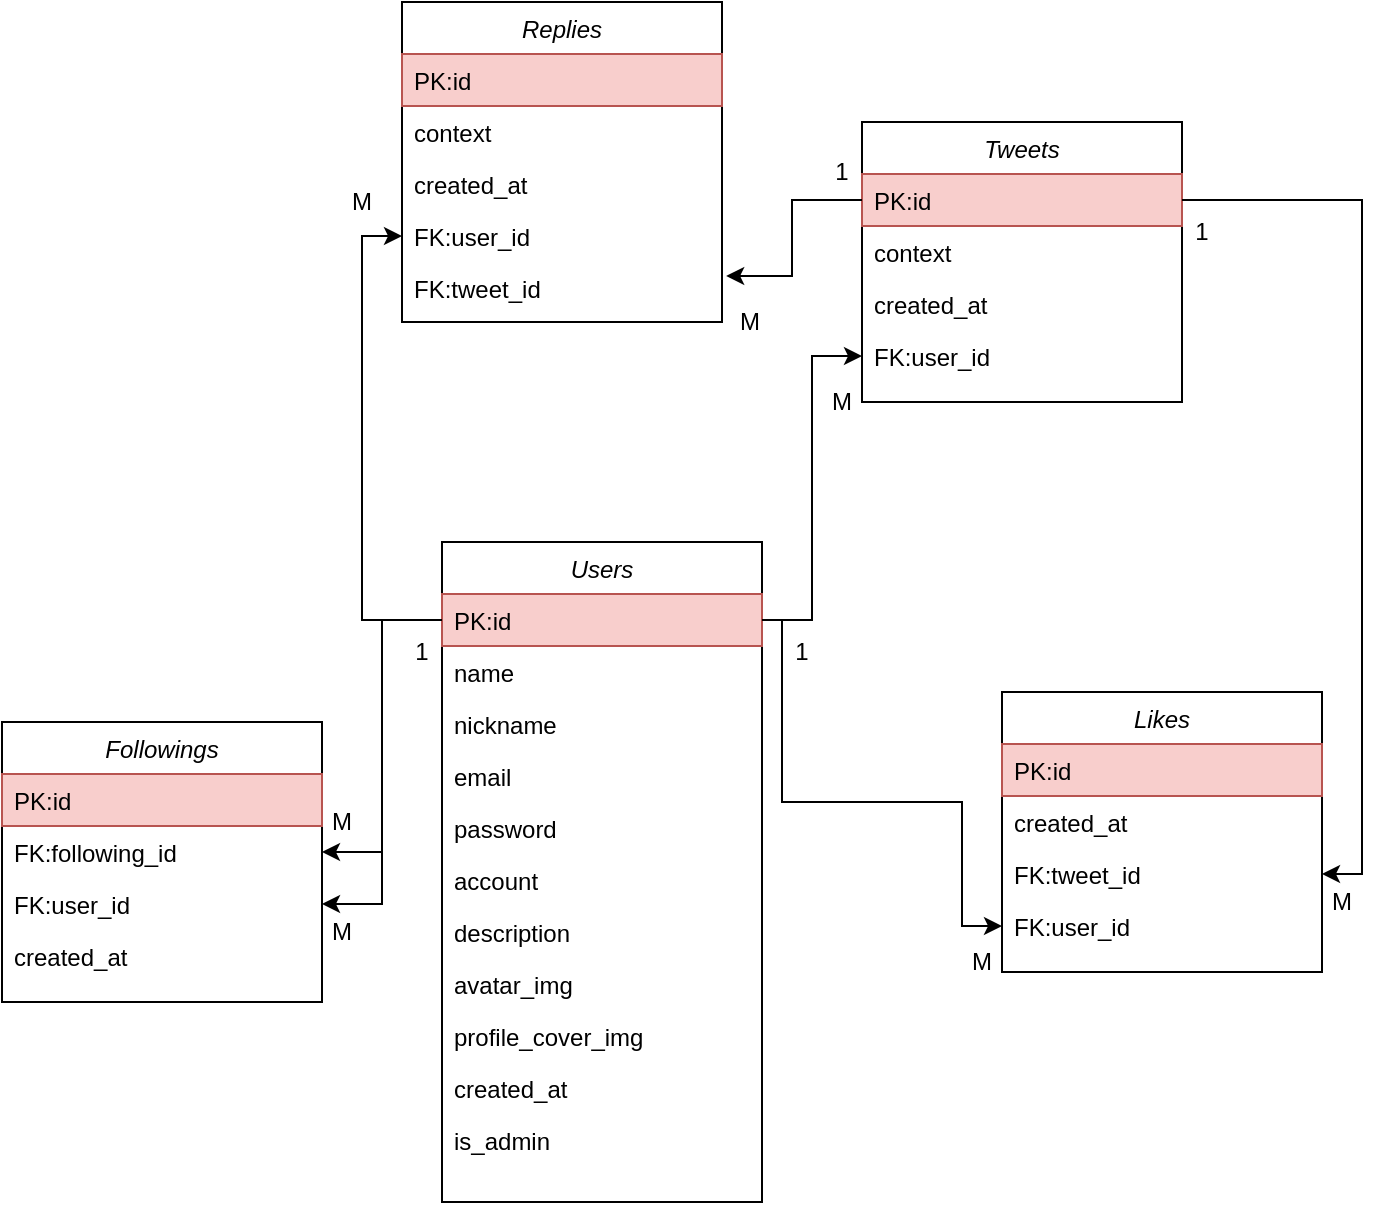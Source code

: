 <mxfile version="15.7.0" type="github"><diagram id="C5RBs43oDa-KdzZeNtuy" name="Page-1"><mxGraphModel dx="2066" dy="1131" grid="1" gridSize="10" guides="1" tooltips="1" connect="1" arrows="1" fold="1" page="1" pageScale="1" pageWidth="827" pageHeight="1169" math="0" shadow="0"><root><mxCell id="WIyWlLk6GJQsqaUBKTNV-0"/><mxCell id="WIyWlLk6GJQsqaUBKTNV-1" parent="WIyWlLk6GJQsqaUBKTNV-0"/><mxCell id="zkfFHV4jXpPFQw0GAbJ--0" value="Replies" style="swimlane;fontStyle=2;align=center;verticalAlign=top;childLayout=stackLayout;horizontal=1;startSize=26;horizontalStack=0;resizeParent=1;resizeLast=0;collapsible=1;marginBottom=0;rounded=0;shadow=0;strokeWidth=1;fontColor=default;fillColor=default;strokeColor=default;" parent="WIyWlLk6GJQsqaUBKTNV-1" vertex="1"><mxGeometry x="230" y="170" width="160" height="160" as="geometry"><mxRectangle x="230" y="140" width="160" height="26" as="alternateBounds"/></mxGeometry></mxCell><mxCell id="zkfFHV4jXpPFQw0GAbJ--1" value="PK:id" style="text;align=left;verticalAlign=top;spacingLeft=4;spacingRight=4;overflow=hidden;rotatable=0;points=[[0,0.5],[1,0.5]];portConstraint=eastwest;fillColor=#f8cecc;strokeColor=#b85450;fontColor=default;" parent="zkfFHV4jXpPFQw0GAbJ--0" vertex="1"><mxGeometry y="26" width="160" height="26" as="geometry"/></mxCell><mxCell id="i_RERqzeGmJYQC-YSior-10" value="context" style="text;align=left;verticalAlign=top;spacingLeft=4;spacingRight=4;overflow=hidden;rotatable=0;points=[[0,0.5],[1,0.5]];portConstraint=eastwest;rounded=0;shadow=0;html=0;fontColor=default;" parent="zkfFHV4jXpPFQw0GAbJ--0" vertex="1"><mxGeometry y="52" width="160" height="26" as="geometry"/></mxCell><mxCell id="zkfFHV4jXpPFQw0GAbJ--3" value="created_at" style="text;align=left;verticalAlign=top;spacingLeft=4;spacingRight=4;overflow=hidden;rotatable=0;points=[[0,0.5],[1,0.5]];portConstraint=eastwest;rounded=0;shadow=0;html=0;fontColor=default;" parent="zkfFHV4jXpPFQw0GAbJ--0" vertex="1"><mxGeometry y="78" width="160" height="26" as="geometry"/></mxCell><mxCell id="4E1GljK6fq6C12uN8cTf-8" value="FK:user_id" style="text;align=left;verticalAlign=top;spacingLeft=4;spacingRight=4;overflow=hidden;rotatable=0;points=[[0,0.5],[1,0.5]];portConstraint=eastwest;rounded=0;shadow=0;html=0;fontColor=default;" parent="zkfFHV4jXpPFQw0GAbJ--0" vertex="1"><mxGeometry y="104" width="160" height="26" as="geometry"/></mxCell><mxCell id="4E1GljK6fq6C12uN8cTf-9" value="FK:tweet_id" style="text;align=left;verticalAlign=top;spacingLeft=4;spacingRight=4;overflow=hidden;rotatable=0;points=[[0,0.5],[1,0.5]];portConstraint=eastwest;rounded=0;shadow=0;html=0;fontColor=default;" parent="zkfFHV4jXpPFQw0GAbJ--0" vertex="1"><mxGeometry y="130" width="160" height="26" as="geometry"/></mxCell><mxCell id="i_RERqzeGmJYQC-YSior-2" value="Likes" style="swimlane;fontStyle=2;align=center;verticalAlign=top;childLayout=stackLayout;horizontal=1;startSize=26;horizontalStack=0;resizeParent=1;resizeLast=0;collapsible=1;marginBottom=0;rounded=0;shadow=0;strokeWidth=1;fontColor=default;fillColor=default;strokeColor=default;" parent="WIyWlLk6GJQsqaUBKTNV-1" vertex="1"><mxGeometry x="530" y="515" width="160" height="140" as="geometry"><mxRectangle x="230" y="140" width="160" height="26" as="alternateBounds"/></mxGeometry></mxCell><mxCell id="i_RERqzeGmJYQC-YSior-3" value="PK:id" style="text;align=left;verticalAlign=top;spacingLeft=4;spacingRight=4;overflow=hidden;rotatable=0;points=[[0,0.5],[1,0.5]];portConstraint=eastwest;fillColor=#f8cecc;strokeColor=#b85450;" parent="i_RERqzeGmJYQC-YSior-2" vertex="1"><mxGeometry y="26" width="160" height="26" as="geometry"/></mxCell><mxCell id="4E1GljK6fq6C12uN8cTf-30" value="created_at" style="text;align=left;verticalAlign=top;spacingLeft=4;spacingRight=4;overflow=hidden;rotatable=0;points=[[0,0.5],[1,0.5]];portConstraint=eastwest;fontColor=default;" parent="i_RERqzeGmJYQC-YSior-2" vertex="1"><mxGeometry y="52" width="160" height="26" as="geometry"/></mxCell><mxCell id="i_RERqzeGmJYQC-YSior-4" value="FK:tweet_id" style="text;align=left;verticalAlign=top;spacingLeft=4;spacingRight=4;overflow=hidden;rotatable=0;points=[[0,0.5],[1,0.5]];portConstraint=eastwest;rounded=0;shadow=0;html=0;fontColor=default;" parent="i_RERqzeGmJYQC-YSior-2" vertex="1"><mxGeometry y="78" width="160" height="26" as="geometry"/></mxCell><mxCell id="4E1GljK6fq6C12uN8cTf-10" value="FK:user_id" style="text;align=left;verticalAlign=top;spacingLeft=4;spacingRight=4;overflow=hidden;rotatable=0;points=[[0,0.5],[1,0.5]];portConstraint=eastwest;rounded=0;shadow=0;html=0;fontColor=default;" parent="i_RERqzeGmJYQC-YSior-2" vertex="1"><mxGeometry y="104" width="160" height="26" as="geometry"/></mxCell><mxCell id="i_RERqzeGmJYQC-YSior-12" value="Tweets" style="swimlane;fontStyle=2;align=center;verticalAlign=top;childLayout=stackLayout;horizontal=1;startSize=26;horizontalStack=0;resizeParent=1;resizeLast=0;collapsible=1;marginBottom=0;rounded=0;shadow=0;strokeWidth=1;fontColor=default;fillColor=default;strokeColor=default;" parent="WIyWlLk6GJQsqaUBKTNV-1" vertex="1"><mxGeometry x="460" y="230" width="160" height="140" as="geometry"><mxRectangle x="230" y="140" width="160" height="26" as="alternateBounds"/></mxGeometry></mxCell><mxCell id="i_RERqzeGmJYQC-YSior-13" value="PK:id" style="text;align=left;verticalAlign=top;spacingLeft=4;spacingRight=4;overflow=hidden;rotatable=0;points=[[0,0.5],[1,0.5]];portConstraint=eastwest;fillColor=#f8cecc;strokeColor=#b85450;fontColor=default;" parent="i_RERqzeGmJYQC-YSior-12" vertex="1"><mxGeometry y="26" width="160" height="26" as="geometry"/></mxCell><mxCell id="i_RERqzeGmJYQC-YSior-15" value="context" style="text;align=left;verticalAlign=top;spacingLeft=4;spacingRight=4;overflow=hidden;rotatable=0;points=[[0,0.5],[1,0.5]];portConstraint=eastwest;fontColor=default;" parent="i_RERqzeGmJYQC-YSior-12" vertex="1"><mxGeometry y="52" width="160" height="26" as="geometry"/></mxCell><mxCell id="i_RERqzeGmJYQC-YSior-16" value="created_at" style="text;align=left;verticalAlign=top;spacingLeft=4;spacingRight=4;overflow=hidden;rotatable=0;points=[[0,0.5],[1,0.5]];portConstraint=eastwest;fontColor=default;" parent="i_RERqzeGmJYQC-YSior-12" vertex="1"><mxGeometry y="78" width="160" height="26" as="geometry"/></mxCell><mxCell id="i_RERqzeGmJYQC-YSior-17" value="FK:user_id" style="text;align=left;verticalAlign=top;spacingLeft=4;spacingRight=4;overflow=hidden;rotatable=0;points=[[0,0.5],[1,0.5]];portConstraint=eastwest;fontColor=default;" parent="i_RERqzeGmJYQC-YSior-12" vertex="1"><mxGeometry y="104" width="160" height="26" as="geometry"/></mxCell><mxCell id="i_RERqzeGmJYQC-YSior-30" value="Users" style="swimlane;fontStyle=2;align=center;verticalAlign=top;childLayout=stackLayout;horizontal=1;startSize=26;horizontalStack=0;resizeParent=1;resizeLast=0;collapsible=1;marginBottom=0;rounded=0;shadow=0;strokeWidth=1;fontColor=default;fillColor=default;strokeColor=default;" parent="WIyWlLk6GJQsqaUBKTNV-1" vertex="1"><mxGeometry x="250" y="440" width="160" height="330" as="geometry"><mxRectangle x="230" y="140" width="160" height="26" as="alternateBounds"/></mxGeometry></mxCell><mxCell id="i_RERqzeGmJYQC-YSior-31" value="PK:id" style="text;align=left;verticalAlign=top;spacingLeft=4;spacingRight=4;overflow=hidden;rotatable=0;points=[[0,0.5],[1,0.5]];portConstraint=eastwest;fillColor=#f8cecc;strokeColor=#b85450;fontColor=default;" parent="i_RERqzeGmJYQC-YSior-30" vertex="1"><mxGeometry y="26" width="160" height="26" as="geometry"/></mxCell><mxCell id="i_RERqzeGmJYQC-YSior-32" value="name&#10;" style="text;align=left;verticalAlign=top;spacingLeft=4;spacingRight=4;overflow=hidden;rotatable=0;points=[[0,0.5],[1,0.5]];portConstraint=eastwest;fontColor=default;" parent="i_RERqzeGmJYQC-YSior-30" vertex="1"><mxGeometry y="52" width="160" height="26" as="geometry"/></mxCell><mxCell id="4E1GljK6fq6C12uN8cTf-29" value="nickname" style="text;align=left;verticalAlign=top;spacingLeft=4;spacingRight=4;overflow=hidden;rotatable=0;points=[[0,0.5],[1,0.5]];portConstraint=eastwest;fontColor=default;" parent="i_RERqzeGmJYQC-YSior-30" vertex="1"><mxGeometry y="78" width="160" height="26" as="geometry"/></mxCell><mxCell id="i_RERqzeGmJYQC-YSior-33" value="email" style="text;align=left;verticalAlign=top;spacingLeft=4;spacingRight=4;overflow=hidden;rotatable=0;points=[[0,0.5],[1,0.5]];portConstraint=eastwest;fontColor=default;" parent="i_RERqzeGmJYQC-YSior-30" vertex="1"><mxGeometry y="104" width="160" height="26" as="geometry"/></mxCell><mxCell id="i_RERqzeGmJYQC-YSior-38" value="password" style="text;align=left;verticalAlign=top;spacingLeft=4;spacingRight=4;overflow=hidden;rotatable=0;points=[[0,0.5],[1,0.5]];portConstraint=eastwest;fontColor=default;" parent="i_RERqzeGmJYQC-YSior-30" vertex="1"><mxGeometry y="130" width="160" height="26" as="geometry"/></mxCell><mxCell id="i_RERqzeGmJYQC-YSior-39" value="account" style="text;align=left;verticalAlign=top;spacingLeft=4;spacingRight=4;overflow=hidden;rotatable=0;points=[[0,0.5],[1,0.5]];portConstraint=eastwest;fontColor=default;" parent="i_RERqzeGmJYQC-YSior-30" vertex="1"><mxGeometry y="156" width="160" height="26" as="geometry"/></mxCell><mxCell id="4E1GljK6fq6C12uN8cTf-0" value="description" style="text;align=left;verticalAlign=top;spacingLeft=4;spacingRight=4;overflow=hidden;rotatable=0;points=[[0,0.5],[1,0.5]];portConstraint=eastwest;fontColor=default;" parent="i_RERqzeGmJYQC-YSior-30" vertex="1"><mxGeometry y="182" width="160" height="26" as="geometry"/></mxCell><mxCell id="4E1GljK6fq6C12uN8cTf-1" value="avatar_img" style="text;align=left;verticalAlign=top;spacingLeft=4;spacingRight=4;overflow=hidden;rotatable=0;points=[[0,0.5],[1,0.5]];portConstraint=eastwest;fontColor=default;" parent="i_RERqzeGmJYQC-YSior-30" vertex="1"><mxGeometry y="208" width="160" height="26" as="geometry"/></mxCell><mxCell id="4E1GljK6fq6C12uN8cTf-2" value="profile_cover_img" style="text;align=left;verticalAlign=top;spacingLeft=4;spacingRight=4;overflow=hidden;rotatable=0;points=[[0,0.5],[1,0.5]];portConstraint=eastwest;fontColor=default;" parent="i_RERqzeGmJYQC-YSior-30" vertex="1"><mxGeometry y="234" width="160" height="26" as="geometry"/></mxCell><mxCell id="4E1GljK6fq6C12uN8cTf-3" value="created_at" style="text;align=left;verticalAlign=top;spacingLeft=4;spacingRight=4;overflow=hidden;rotatable=0;points=[[0,0.5],[1,0.5]];portConstraint=eastwest;fontColor=default;" parent="i_RERqzeGmJYQC-YSior-30" vertex="1"><mxGeometry y="260" width="160" height="26" as="geometry"/></mxCell><mxCell id="4E1GljK6fq6C12uN8cTf-7" value="is_admin" style="text;align=left;verticalAlign=top;spacingLeft=4;spacingRight=4;overflow=hidden;rotatable=0;points=[[0,0.5],[1,0.5]];portConstraint=eastwest;fontColor=default;" parent="i_RERqzeGmJYQC-YSior-30" vertex="1"><mxGeometry y="286" width="160" height="26" as="geometry"/></mxCell><mxCell id="4E1GljK6fq6C12uN8cTf-11" style="edgeStyle=orthogonalEdgeStyle;rounded=0;orthogonalLoop=1;jettySize=auto;html=1;entryX=0;entryY=0.5;entryDx=0;entryDy=0;labelBackgroundColor=default;fontColor=default;strokeColor=default;exitX=0;exitY=0.5;exitDx=0;exitDy=0;" parent="WIyWlLk6GJQsqaUBKTNV-1" source="i_RERqzeGmJYQC-YSior-31" target="4E1GljK6fq6C12uN8cTf-8" edge="1"><mxGeometry relative="1" as="geometry"><mxPoint x="230" y="420" as="sourcePoint"/></mxGeometry></mxCell><mxCell id="4E1GljK6fq6C12uN8cTf-13" style="edgeStyle=orthogonalEdgeStyle;rounded=0;orthogonalLoop=1;jettySize=auto;html=1;entryX=0;entryY=0.5;entryDx=0;entryDy=0;labelBackgroundColor=default;fontColor=default;strokeColor=default;" parent="WIyWlLk6GJQsqaUBKTNV-1" target="4E1GljK6fq6C12uN8cTf-10" edge="1"><mxGeometry relative="1" as="geometry"><mxPoint x="410" y="479" as="sourcePoint"/><Array as="points"><mxPoint x="420" y="479"/><mxPoint x="420" y="570"/><mxPoint x="510" y="570"/></Array></mxGeometry></mxCell><mxCell id="4E1GljK6fq6C12uN8cTf-14" style="edgeStyle=orthogonalEdgeStyle;rounded=0;orthogonalLoop=1;jettySize=auto;html=1;exitX=1;exitY=0.5;exitDx=0;exitDy=0;entryX=0;entryY=0.5;entryDx=0;entryDy=0;labelBackgroundColor=default;fontColor=default;strokeColor=default;" parent="WIyWlLk6GJQsqaUBKTNV-1" source="i_RERqzeGmJYQC-YSior-31" target="i_RERqzeGmJYQC-YSior-17" edge="1"><mxGeometry relative="1" as="geometry"/></mxCell><mxCell id="4E1GljK6fq6C12uN8cTf-16" style="edgeStyle=orthogonalEdgeStyle;rounded=0;orthogonalLoop=1;jettySize=auto;html=1;exitX=1;exitY=0.5;exitDx=0;exitDy=0;entryX=1;entryY=0.5;entryDx=0;entryDy=0;labelBackgroundColor=default;fontColor=default;strokeColor=default;" parent="WIyWlLk6GJQsqaUBKTNV-1" source="i_RERqzeGmJYQC-YSior-13" target="i_RERqzeGmJYQC-YSior-4" edge="1"><mxGeometry relative="1" as="geometry"/></mxCell><mxCell id="4E1GljK6fq6C12uN8cTf-19" value="Followings" style="swimlane;fontStyle=2;align=center;verticalAlign=top;childLayout=stackLayout;horizontal=1;startSize=26;horizontalStack=0;resizeParent=1;resizeLast=0;collapsible=1;marginBottom=0;rounded=0;shadow=0;strokeWidth=1;fontColor=default;fillColor=default;strokeColor=default;" parent="WIyWlLk6GJQsqaUBKTNV-1" vertex="1"><mxGeometry x="30" y="530" width="160" height="140" as="geometry"><mxRectangle x="230" y="140" width="160" height="26" as="alternateBounds"/></mxGeometry></mxCell><mxCell id="4E1GljK6fq6C12uN8cTf-20" value="PK:id" style="text;align=left;verticalAlign=top;spacingLeft=4;spacingRight=4;overflow=hidden;rotatable=0;points=[[0,0.5],[1,0.5]];portConstraint=eastwest;fillColor=#f8cecc;strokeColor=#b85450;fontColor=default;" parent="4E1GljK6fq6C12uN8cTf-19" vertex="1"><mxGeometry y="26" width="160" height="26" as="geometry"/></mxCell><mxCell id="4E1GljK6fq6C12uN8cTf-21" value="FK:following_id" style="text;align=left;verticalAlign=top;spacingLeft=4;spacingRight=4;overflow=hidden;rotatable=0;points=[[0,0.5],[1,0.5]];portConstraint=eastwest;rounded=0;shadow=0;html=0;fontColor=default;" parent="4E1GljK6fq6C12uN8cTf-19" vertex="1"><mxGeometry y="52" width="160" height="26" as="geometry"/></mxCell><mxCell id="4E1GljK6fq6C12uN8cTf-22" value="FK:user_id" style="text;align=left;verticalAlign=top;spacingLeft=4;spacingRight=4;overflow=hidden;rotatable=0;points=[[0,0.5],[1,0.5]];portConstraint=eastwest;rounded=0;shadow=0;html=0;fontColor=default;" parent="4E1GljK6fq6C12uN8cTf-19" vertex="1"><mxGeometry y="78" width="160" height="26" as="geometry"/></mxCell><mxCell id="4E1GljK6fq6C12uN8cTf-27" value="created_at" style="text;align=left;verticalAlign=top;spacingLeft=4;spacingRight=4;overflow=hidden;rotatable=0;points=[[0,0.5],[1,0.5]];portConstraint=eastwest;fontColor=default;" parent="4E1GljK6fq6C12uN8cTf-19" vertex="1"><mxGeometry y="104" width="160" height="26" as="geometry"/></mxCell><mxCell id="4E1GljK6fq6C12uN8cTf-24" style="edgeStyle=orthogonalEdgeStyle;rounded=0;orthogonalLoop=1;jettySize=auto;html=1;exitX=0;exitY=0.5;exitDx=0;exitDy=0;entryX=1;entryY=0.5;entryDx=0;entryDy=0;labelBackgroundColor=default;fontColor=default;strokeColor=default;" parent="WIyWlLk6GJQsqaUBKTNV-1" source="i_RERqzeGmJYQC-YSior-31" target="4E1GljK6fq6C12uN8cTf-22" edge="1"><mxGeometry relative="1" as="geometry"/></mxCell><mxCell id="4E1GljK6fq6C12uN8cTf-25" style="edgeStyle=orthogonalEdgeStyle;rounded=0;orthogonalLoop=1;jettySize=auto;html=1;exitX=0;exitY=0.5;exitDx=0;exitDy=0;entryX=1;entryY=0.5;entryDx=0;entryDy=0;labelBackgroundColor=default;fontColor=default;strokeColor=default;" parent="WIyWlLk6GJQsqaUBKTNV-1" source="i_RERqzeGmJYQC-YSior-31" target="4E1GljK6fq6C12uN8cTf-21" edge="1"><mxGeometry relative="1" as="geometry"/></mxCell><mxCell id="4E1GljK6fq6C12uN8cTf-31" style="edgeStyle=orthogonalEdgeStyle;rounded=0;orthogonalLoop=1;jettySize=auto;html=1;exitX=0;exitY=0.5;exitDx=0;exitDy=0;entryX=1.013;entryY=0.269;entryDx=0;entryDy=0;entryPerimeter=0;labelBackgroundColor=default;fontColor=default;strokeColor=default;" parent="WIyWlLk6GJQsqaUBKTNV-1" source="i_RERqzeGmJYQC-YSior-13" target="4E1GljK6fq6C12uN8cTf-9" edge="1"><mxGeometry relative="1" as="geometry"/></mxCell><mxCell id="4E1GljK6fq6C12uN8cTf-32" value="1" style="text;html=1;strokeColor=none;fillColor=none;align=center;verticalAlign=middle;whiteSpace=wrap;rounded=0;fontColor=default;" parent="WIyWlLk6GJQsqaUBKTNV-1" vertex="1"><mxGeometry x="230" y="490" width="20" height="10" as="geometry"/></mxCell><mxCell id="4E1GljK6fq6C12uN8cTf-34" value="M" style="text;html=1;strokeColor=none;fillColor=none;align=center;verticalAlign=middle;whiteSpace=wrap;rounded=0;fontColor=default;" parent="WIyWlLk6GJQsqaUBKTNV-1" vertex="1"><mxGeometry x="190" y="630" width="20" height="10" as="geometry"/></mxCell><mxCell id="4E1GljK6fq6C12uN8cTf-35" value="M" style="text;html=1;strokeColor=none;fillColor=none;align=center;verticalAlign=middle;whiteSpace=wrap;rounded=0;fontColor=default;" parent="WIyWlLk6GJQsqaUBKTNV-1" vertex="1"><mxGeometry x="190" y="575" width="20" height="10" as="geometry"/></mxCell><mxCell id="4E1GljK6fq6C12uN8cTf-36" value="M" style="text;html=1;strokeColor=none;fillColor=none;align=center;verticalAlign=middle;whiteSpace=wrap;rounded=0;fontColor=default;" parent="WIyWlLk6GJQsqaUBKTNV-1" vertex="1"><mxGeometry x="200" y="250" width="20" height="40" as="geometry"/></mxCell><mxCell id="4E1GljK6fq6C12uN8cTf-37" value="1" style="text;html=1;strokeColor=none;fillColor=none;align=center;verticalAlign=middle;whiteSpace=wrap;rounded=0;fontColor=default;" parent="WIyWlLk6GJQsqaUBKTNV-1" vertex="1"><mxGeometry x="420" y="490" width="20" height="10" as="geometry"/></mxCell><mxCell id="4E1GljK6fq6C12uN8cTf-38" value="M" style="text;html=1;strokeColor=none;fillColor=none;align=center;verticalAlign=middle;whiteSpace=wrap;rounded=0;fontColor=default;" parent="WIyWlLk6GJQsqaUBKTNV-1" vertex="1"><mxGeometry x="440" y="350" width="20" height="40" as="geometry"/></mxCell><mxCell id="4E1GljK6fq6C12uN8cTf-39" value="M" style="text;html=1;strokeColor=none;fillColor=none;align=center;verticalAlign=middle;whiteSpace=wrap;rounded=0;fontColor=default;" parent="WIyWlLk6GJQsqaUBKTNV-1" vertex="1"><mxGeometry x="510" y="630" width="20" height="40" as="geometry"/></mxCell><mxCell id="4E1GljK6fq6C12uN8cTf-40" value="M" style="text;html=1;strokeColor=none;fillColor=none;align=center;verticalAlign=middle;whiteSpace=wrap;rounded=0;fontColor=default;" parent="WIyWlLk6GJQsqaUBKTNV-1" vertex="1"><mxGeometry x="690" y="600" width="20" height="40" as="geometry"/></mxCell><mxCell id="4E1GljK6fq6C12uN8cTf-41" value="1" style="text;html=1;strokeColor=none;fillColor=none;align=center;verticalAlign=middle;whiteSpace=wrap;rounded=0;fontColor=default;" parent="WIyWlLk6GJQsqaUBKTNV-1" vertex="1"><mxGeometry x="620" y="280" width="20" height="10" as="geometry"/></mxCell><mxCell id="4E1GljK6fq6C12uN8cTf-42" value="1" style="text;html=1;strokeColor=none;fillColor=none;align=center;verticalAlign=middle;whiteSpace=wrap;rounded=0;fontColor=default;" parent="WIyWlLk6GJQsqaUBKTNV-1" vertex="1"><mxGeometry x="440" y="250" width="20" height="10" as="geometry"/></mxCell><mxCell id="4E1GljK6fq6C12uN8cTf-43" value="M" style="text;html=1;strokeColor=none;fillColor=none;align=center;verticalAlign=middle;whiteSpace=wrap;rounded=0;fontColor=default;" parent="WIyWlLk6GJQsqaUBKTNV-1" vertex="1"><mxGeometry x="394" y="310" width="20" height="40" as="geometry"/></mxCell></root></mxGraphModel></diagram></mxfile>